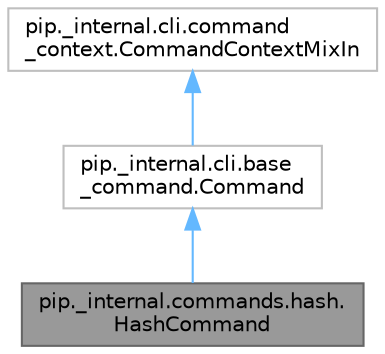 digraph "pip._internal.commands.hash.HashCommand"
{
 // LATEX_PDF_SIZE
  bgcolor="transparent";
  edge [fontname=Helvetica,fontsize=10,labelfontname=Helvetica,labelfontsize=10];
  node [fontname=Helvetica,fontsize=10,shape=box,height=0.2,width=0.4];
  Node1 [id="Node000001",label="pip._internal.commands.hash.\lHashCommand",height=0.2,width=0.4,color="gray40", fillcolor="grey60", style="filled", fontcolor="black",tooltip=" "];
  Node2 -> Node1 [id="edge1_Node000001_Node000002",dir="back",color="steelblue1",style="solid",tooltip=" "];
  Node2 [id="Node000002",label="pip._internal.cli.base\l_command.Command",height=0.2,width=0.4,color="grey75", fillcolor="white", style="filled",URL="$de/d79/classpip_1_1__internal_1_1cli_1_1base__command_1_1Command.html",tooltip=" "];
  Node3 -> Node2 [id="edge2_Node000002_Node000003",dir="back",color="steelblue1",style="solid",tooltip=" "];
  Node3 [id="Node000003",label="pip._internal.cli.command\l_context.CommandContextMixIn",height=0.2,width=0.4,color="grey75", fillcolor="white", style="filled",URL="$d5/d6c/classpip_1_1__internal_1_1cli_1_1command__context_1_1CommandContextMixIn.html",tooltip=" "];
}
